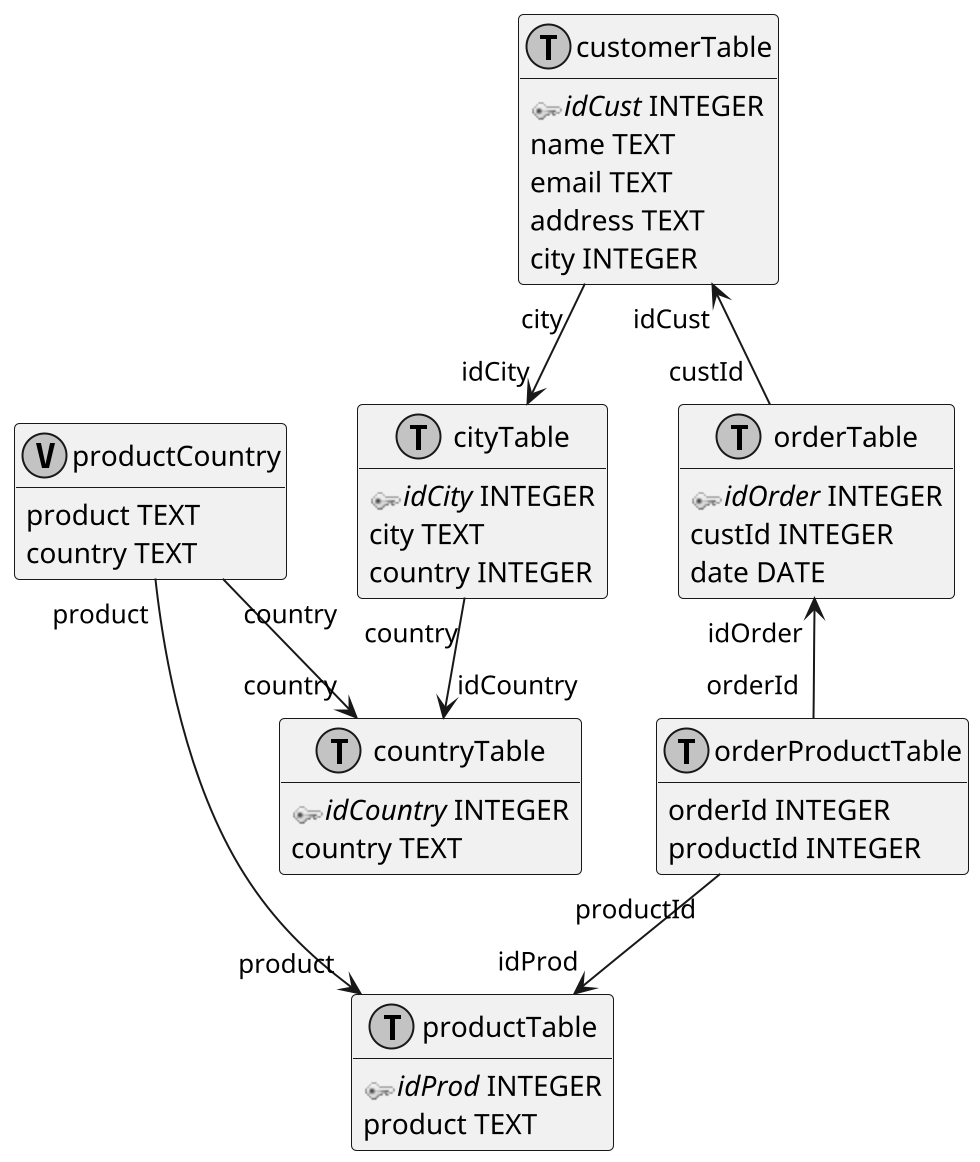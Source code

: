 @startuml

skinparam monochrome true
scale 2

!define table(x) class x << (T,#FFAAAA) >>
!define view(x) class x << (V,#FFAAAA) >>
!define primary_key(x) <$primary><i>x</i>
hide methods
hide stereotypes
sprite $primary [17x12/16z] bOqv3e1030CJRzPn9Fx_NWY7n4eqJ3TJs6OVa5pTpD-5tl3YyFHG-4DsqAOnWgawWp0r0KGagDuGMYMJxbMrBxzLPJ_O0G00

table(customerTable) {
    primary_key(idCust) INTEGER
    name TEXT
    email TEXT
    address TEXT
    city INTEGER
}

table(cityTable) {
    primary_key(idCity) INTEGER
    city TEXT
    country INTEGER
}

table(countryTable) {
    primary_key(idCountry) INTEGER
    country TEXT
}

table(orderTable) {
    primary_key(idOrder) INTEGER
    custId INTEGER
    date DATE
}

table(orderProductTable) {
    orderId INTEGER
    productId INTEGER
}

table(productTable) {
    primary_key(idProd) INTEGER
    product TEXT
}

customerTable "city  " --> "idCity" cityTable
cityTable "country" --> "idCountry" countryTable

customerTable "idCust " <-- "custId  " orderTable
orderTable "idOrder " <-- "orderId " orderProductTable
orderProductTable "productId " --> "idProd " productTable

view(productCountry) {
    product TEXT
    country TEXT
}

productCountry "product" -> "product" productTable
productCountry "country" --> "country" countryTable

@enduml
